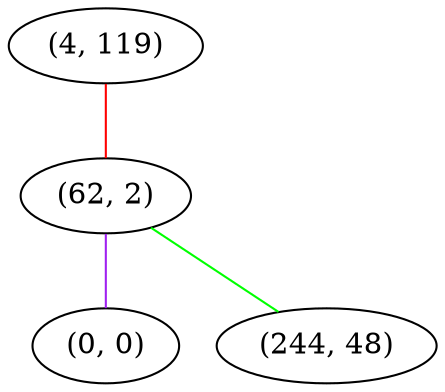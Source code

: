graph "" {
"(4, 119)";
"(62, 2)";
"(0, 0)";
"(244, 48)";
"(4, 119)" -- "(62, 2)"  [color=red, key=0, weight=1];
"(62, 2)" -- "(0, 0)"  [color=purple, key=0, weight=4];
"(62, 2)" -- "(244, 48)"  [color=green, key=0, weight=2];
}
